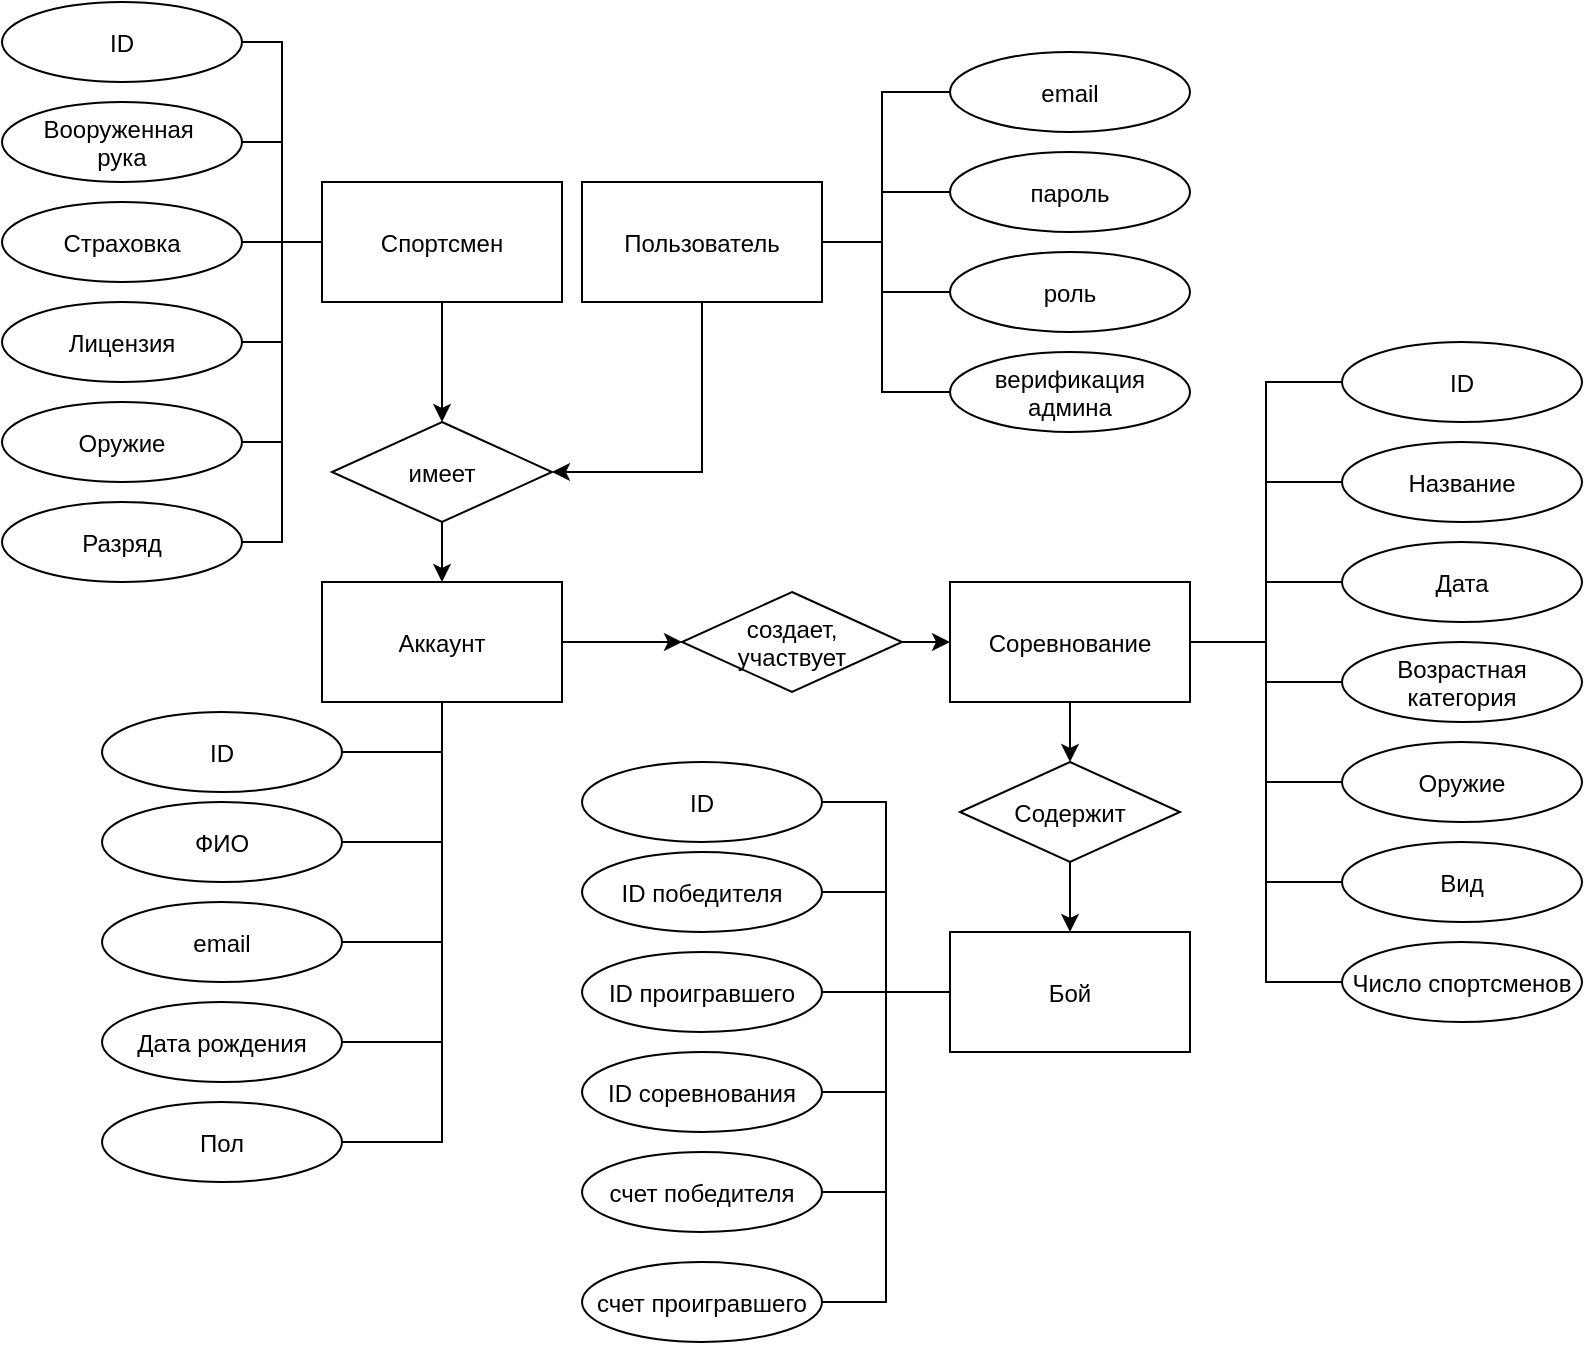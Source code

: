 <mxfile version="20.3.0" type="device"><diagram id="vmsL5vfvlkLlJHCo-pW0" name="Страница 1"><mxGraphModel dx="868" dy="466" grid="1" gridSize="10" guides="1" tooltips="1" connect="1" arrows="1" fold="1" page="1" pageScale="1" pageWidth="827" pageHeight="1169" math="0" shadow="0"><root><mxCell id="0"/><mxCell id="1" parent="0"/><mxCell id="ef5xdCPkvYlgtN-AOYcE-25" style="edgeStyle=orthogonalEdgeStyle;rounded=0;orthogonalLoop=1;jettySize=auto;exitX=0.5;exitY=1;exitDx=0;exitDy=0;entryX=1;entryY=0.5;entryDx=0;entryDy=0;endArrow=none;endFill=0;" edge="1" parent="1" source="ef5xdCPkvYlgtN-AOYcE-1" target="ef5xdCPkvYlgtN-AOYcE-20"><mxGeometry relative="1" as="geometry"/></mxCell><mxCell id="ef5xdCPkvYlgtN-AOYcE-26" style="edgeStyle=orthogonalEdgeStyle;rounded=0;orthogonalLoop=1;jettySize=auto;exitX=0.5;exitY=1;exitDx=0;exitDy=0;entryX=1;entryY=0.5;entryDx=0;entryDy=0;endArrow=none;endFill=0;" edge="1" parent="1" source="ef5xdCPkvYlgtN-AOYcE-1" target="ef5xdCPkvYlgtN-AOYcE-21"><mxGeometry relative="1" as="geometry"/></mxCell><mxCell id="ef5xdCPkvYlgtN-AOYcE-27" style="edgeStyle=orthogonalEdgeStyle;rounded=0;orthogonalLoop=1;jettySize=auto;exitX=0.5;exitY=1;exitDx=0;exitDy=0;entryX=1;entryY=0.5;entryDx=0;entryDy=0;endArrow=none;endFill=0;" edge="1" parent="1" source="ef5xdCPkvYlgtN-AOYcE-1" target="ef5xdCPkvYlgtN-AOYcE-22"><mxGeometry relative="1" as="geometry"/></mxCell><mxCell id="ef5xdCPkvYlgtN-AOYcE-28" style="edgeStyle=orthogonalEdgeStyle;rounded=0;orthogonalLoop=1;jettySize=auto;exitX=0.5;exitY=1;exitDx=0;exitDy=0;entryX=1;entryY=0.5;entryDx=0;entryDy=0;endArrow=none;endFill=0;" edge="1" parent="1" source="ef5xdCPkvYlgtN-AOYcE-1" target="ef5xdCPkvYlgtN-AOYcE-23"><mxGeometry relative="1" as="geometry"/></mxCell><mxCell id="ef5xdCPkvYlgtN-AOYcE-29" style="edgeStyle=orthogonalEdgeStyle;rounded=0;orthogonalLoop=1;jettySize=auto;exitX=0.5;exitY=1;exitDx=0;exitDy=0;entryX=1;entryY=0.5;entryDx=0;entryDy=0;endArrow=none;endFill=0;" edge="1" parent="1" source="ef5xdCPkvYlgtN-AOYcE-1" target="ef5xdCPkvYlgtN-AOYcE-24"><mxGeometry relative="1" as="geometry"/></mxCell><mxCell id="ef5xdCPkvYlgtN-AOYcE-62" style="edgeStyle=orthogonalEdgeStyle;rounded=0;orthogonalLoop=1;jettySize=auto;exitX=1;exitY=0.5;exitDx=0;exitDy=0;entryX=0;entryY=0.5;entryDx=0;entryDy=0;endArrow=classic;endFill=1;" edge="1" parent="1" source="ef5xdCPkvYlgtN-AOYcE-1" target="ef5xdCPkvYlgtN-AOYcE-59"><mxGeometry relative="1" as="geometry"/></mxCell><mxCell id="ef5xdCPkvYlgtN-AOYcE-1" value="Аккаунт" style="rounded=0;" vertex="1" parent="1"><mxGeometry x="190" y="440" width="120" height="60" as="geometry"/></mxCell><mxCell id="ef5xdCPkvYlgtN-AOYcE-5" style="edgeStyle=orthogonalEdgeStyle;rounded=0;orthogonalLoop=1;jettySize=auto;exitX=0.5;exitY=1;exitDx=0;exitDy=0;entryX=0.5;entryY=0;entryDx=0;entryDy=0;" edge="1" parent="1" source="ef5xdCPkvYlgtN-AOYcE-2" target="ef5xdCPkvYlgtN-AOYcE-4"><mxGeometry relative="1" as="geometry"/></mxCell><mxCell id="ef5xdCPkvYlgtN-AOYcE-14" style="edgeStyle=orthogonalEdgeStyle;rounded=0;orthogonalLoop=1;jettySize=auto;exitX=0;exitY=0.5;exitDx=0;exitDy=0;entryX=1;entryY=0.5;entryDx=0;entryDy=0;endArrow=none;endFill=0;" edge="1" parent="1" source="ef5xdCPkvYlgtN-AOYcE-2" target="ef5xdCPkvYlgtN-AOYcE-8"><mxGeometry relative="1" as="geometry"/></mxCell><mxCell id="ef5xdCPkvYlgtN-AOYcE-16" style="edgeStyle=orthogonalEdgeStyle;rounded=0;orthogonalLoop=1;jettySize=auto;exitX=0;exitY=0.5;exitDx=0;exitDy=0;endArrow=none;endFill=0;" edge="1" parent="1" source="ef5xdCPkvYlgtN-AOYcE-2" target="ef5xdCPkvYlgtN-AOYcE-10"><mxGeometry relative="1" as="geometry"/></mxCell><mxCell id="ef5xdCPkvYlgtN-AOYcE-17" style="edgeStyle=orthogonalEdgeStyle;rounded=0;orthogonalLoop=1;jettySize=auto;exitX=0;exitY=0.5;exitDx=0;exitDy=0;entryX=1;entryY=0.5;entryDx=0;entryDy=0;endArrow=none;endFill=0;" edge="1" parent="1" source="ef5xdCPkvYlgtN-AOYcE-2" target="ef5xdCPkvYlgtN-AOYcE-11"><mxGeometry relative="1" as="geometry"/></mxCell><mxCell id="ef5xdCPkvYlgtN-AOYcE-18" style="edgeStyle=orthogonalEdgeStyle;rounded=0;orthogonalLoop=1;jettySize=auto;exitX=0;exitY=0.5;exitDx=0;exitDy=0;entryX=1;entryY=0.5;entryDx=0;entryDy=0;endArrow=none;endFill=0;" edge="1" parent="1" source="ef5xdCPkvYlgtN-AOYcE-2" target="ef5xdCPkvYlgtN-AOYcE-12"><mxGeometry relative="1" as="geometry"/></mxCell><mxCell id="ef5xdCPkvYlgtN-AOYcE-19" style="edgeStyle=orthogonalEdgeStyle;rounded=0;orthogonalLoop=1;jettySize=auto;exitX=0;exitY=0.5;exitDx=0;exitDy=0;entryX=1;entryY=0.5;entryDx=0;entryDy=0;endArrow=none;endFill=0;" edge="1" parent="1" source="ef5xdCPkvYlgtN-AOYcE-2" target="ef5xdCPkvYlgtN-AOYcE-13"><mxGeometry relative="1" as="geometry"/></mxCell><mxCell id="ef5xdCPkvYlgtN-AOYcE-2" value="Спортсмен" style="rounded=0;" vertex="1" parent="1"><mxGeometry x="190" y="240" width="120" height="60" as="geometry"/></mxCell><mxCell id="ef5xdCPkvYlgtN-AOYcE-6" style="edgeStyle=orthogonalEdgeStyle;rounded=0;orthogonalLoop=1;jettySize=auto;exitX=0.5;exitY=1;exitDx=0;exitDy=0;entryX=0.5;entryY=0;entryDx=0;entryDy=0;" edge="1" parent="1" source="ef5xdCPkvYlgtN-AOYcE-4" target="ef5xdCPkvYlgtN-AOYcE-1"><mxGeometry relative="1" as="geometry"/></mxCell><mxCell id="ef5xdCPkvYlgtN-AOYcE-4" value="имеет" style="rhombus;" vertex="1" parent="1"><mxGeometry x="195" y="360" width="110" height="50" as="geometry"/></mxCell><mxCell id="ef5xdCPkvYlgtN-AOYcE-8" value="ID" style="ellipse;" vertex="1" parent="1"><mxGeometry x="30" y="150" width="120" height="40" as="geometry"/></mxCell><mxCell id="ef5xdCPkvYlgtN-AOYcE-9" value="Вооруженная &#10;рука" style="ellipse;" vertex="1" parent="1"><mxGeometry x="30" y="200" width="120" height="40" as="geometry"/></mxCell><mxCell id="ef5xdCPkvYlgtN-AOYcE-10" value="Страховка" style="ellipse;" vertex="1" parent="1"><mxGeometry x="30" y="250" width="120" height="40" as="geometry"/></mxCell><mxCell id="ef5xdCPkvYlgtN-AOYcE-11" value="Лицензия" style="ellipse;" vertex="1" parent="1"><mxGeometry x="30" y="300" width="120" height="40" as="geometry"/></mxCell><mxCell id="ef5xdCPkvYlgtN-AOYcE-12" value="Оружие" style="ellipse;" vertex="1" parent="1"><mxGeometry x="30" y="350" width="120" height="40" as="geometry"/></mxCell><mxCell id="ef5xdCPkvYlgtN-AOYcE-13" value="Разряд" style="ellipse;" vertex="1" parent="1"><mxGeometry x="30" y="400" width="120" height="40" as="geometry"/></mxCell><mxCell id="ef5xdCPkvYlgtN-AOYcE-15" style="edgeStyle=orthogonalEdgeStyle;rounded=0;orthogonalLoop=1;jettySize=auto;exitX=0;exitY=0.5;exitDx=0;exitDy=0;entryX=1;entryY=0.5;entryDx=0;entryDy=0;endArrow=none;endFill=0;" edge="1" parent="1" source="ef5xdCPkvYlgtN-AOYcE-2" target="ef5xdCPkvYlgtN-AOYcE-9"><mxGeometry relative="1" as="geometry"><mxPoint x="200" y="280" as="sourcePoint"/><mxPoint x="160" y="130" as="targetPoint"/></mxGeometry></mxCell><mxCell id="ef5xdCPkvYlgtN-AOYcE-20" value="ID" style="ellipse;" vertex="1" parent="1"><mxGeometry x="80" y="505" width="120" height="40" as="geometry"/></mxCell><mxCell id="ef5xdCPkvYlgtN-AOYcE-21" value="ФИО" style="ellipse;" vertex="1" parent="1"><mxGeometry x="80" y="550" width="120" height="40" as="geometry"/></mxCell><mxCell id="ef5xdCPkvYlgtN-AOYcE-22" value="email" style="ellipse;" vertex="1" parent="1"><mxGeometry x="80" y="600" width="120" height="40" as="geometry"/></mxCell><mxCell id="ef5xdCPkvYlgtN-AOYcE-23" value="Дата рождения" style="ellipse;" vertex="1" parent="1"><mxGeometry x="80" y="650" width="120" height="40" as="geometry"/></mxCell><mxCell id="ef5xdCPkvYlgtN-AOYcE-24" value="Пол" style="ellipse;" vertex="1" parent="1"><mxGeometry x="80" y="700" width="120" height="40" as="geometry"/></mxCell><mxCell id="ef5xdCPkvYlgtN-AOYcE-37" style="edgeStyle=orthogonalEdgeStyle;rounded=0;orthogonalLoop=1;jettySize=auto;exitX=1;exitY=0.5;exitDx=0;exitDy=0;entryX=0;entryY=0.5;entryDx=0;entryDy=0;endArrow=none;endFill=0;" edge="1" parent="1" target="ef5xdCPkvYlgtN-AOYcE-35"><mxGeometry relative="1" as="geometry"><mxPoint x="414" y="270" as="sourcePoint"/><Array as="points"><mxPoint x="470" y="270"/><mxPoint x="470" y="245"/></Array></mxGeometry></mxCell><mxCell id="ef5xdCPkvYlgtN-AOYcE-38" style="edgeStyle=orthogonalEdgeStyle;rounded=0;orthogonalLoop=1;jettySize=auto;exitX=1;exitY=0.5;exitDx=0;exitDy=0;entryX=0;entryY=0.5;entryDx=0;entryDy=0;endArrow=none;endFill=0;" edge="1" parent="1" target="ef5xdCPkvYlgtN-AOYcE-34"><mxGeometry relative="1" as="geometry"><mxPoint x="414" y="270" as="sourcePoint"/><Array as="points"><mxPoint x="470" y="270"/><mxPoint x="470" y="195"/></Array></mxGeometry></mxCell><mxCell id="ef5xdCPkvYlgtN-AOYcE-39" style="edgeStyle=orthogonalEdgeStyle;rounded=0;orthogonalLoop=1;jettySize=auto;exitX=1;exitY=0.5;exitDx=0;exitDy=0;entryX=0;entryY=0.5;entryDx=0;entryDy=0;endArrow=none;endFill=0;" edge="1" parent="1" target="ef5xdCPkvYlgtN-AOYcE-36"><mxGeometry relative="1" as="geometry"><mxPoint x="414" y="270" as="sourcePoint"/><Array as="points"><mxPoint x="470" y="270"/><mxPoint x="470" y="295"/></Array></mxGeometry></mxCell><mxCell id="ef5xdCPkvYlgtN-AOYcE-61" style="edgeStyle=orthogonalEdgeStyle;rounded=0;orthogonalLoop=1;jettySize=auto;exitX=1;exitY=0.5;exitDx=0;exitDy=0;entryX=0;entryY=0.5;entryDx=0;entryDy=0;endArrow=none;endFill=0;" edge="1" parent="1" source="ef5xdCPkvYlgtN-AOYcE-33" target="ef5xdCPkvYlgtN-AOYcE-41"><mxGeometry relative="1" as="geometry"><Array as="points"><mxPoint x="470" y="270"/><mxPoint x="470" y="345"/></Array></mxGeometry></mxCell><mxCell id="ef5xdCPkvYlgtN-AOYcE-81" style="edgeStyle=orthogonalEdgeStyle;rounded=0;orthogonalLoop=1;jettySize=auto;exitX=0.5;exitY=1;exitDx=0;exitDy=0;entryX=1;entryY=0.5;entryDx=0;entryDy=0;endArrow=classic;endFill=1;" edge="1" parent="1" source="ef5xdCPkvYlgtN-AOYcE-33" target="ef5xdCPkvYlgtN-AOYcE-4"><mxGeometry relative="1" as="geometry"/></mxCell><mxCell id="ef5xdCPkvYlgtN-AOYcE-33" value="Пользователь" style="rounded=0;" vertex="1" parent="1"><mxGeometry x="320" y="240" width="120" height="60" as="geometry"/></mxCell><mxCell id="ef5xdCPkvYlgtN-AOYcE-34" value="email" style="ellipse;" vertex="1" parent="1"><mxGeometry x="504" y="175" width="120" height="40" as="geometry"/></mxCell><mxCell id="ef5xdCPkvYlgtN-AOYcE-35" value="пароль" style="ellipse;" vertex="1" parent="1"><mxGeometry x="504" y="225" width="120" height="40" as="geometry"/></mxCell><mxCell id="ef5xdCPkvYlgtN-AOYcE-36" value="роль" style="ellipse;" vertex="1" parent="1"><mxGeometry x="504" y="275" width="120" height="40" as="geometry"/></mxCell><mxCell id="ef5xdCPkvYlgtN-AOYcE-41" value="верификация&#10;админа" style="ellipse;" vertex="1" parent="1"><mxGeometry x="504" y="325" width="120" height="40" as="geometry"/></mxCell><mxCell id="ef5xdCPkvYlgtN-AOYcE-51" style="edgeStyle=orthogonalEdgeStyle;rounded=0;orthogonalLoop=1;jettySize=auto;exitX=1;exitY=0.5;exitDx=0;exitDy=0;entryX=0;entryY=0.5;entryDx=0;entryDy=0;endArrow=none;endFill=0;" edge="1" parent="1" source="ef5xdCPkvYlgtN-AOYcE-43" target="ef5xdCPkvYlgtN-AOYcE-44"><mxGeometry relative="1" as="geometry"/></mxCell><mxCell id="ef5xdCPkvYlgtN-AOYcE-52" style="edgeStyle=orthogonalEdgeStyle;rounded=0;orthogonalLoop=1;jettySize=auto;exitX=1;exitY=0.5;exitDx=0;exitDy=0;entryX=0;entryY=0.5;entryDx=0;entryDy=0;endArrow=none;endFill=0;" edge="1" parent="1" source="ef5xdCPkvYlgtN-AOYcE-43" target="ef5xdCPkvYlgtN-AOYcE-45"><mxGeometry relative="1" as="geometry"/></mxCell><mxCell id="ef5xdCPkvYlgtN-AOYcE-53" style="edgeStyle=orthogonalEdgeStyle;rounded=0;orthogonalLoop=1;jettySize=auto;exitX=1;exitY=0.5;exitDx=0;exitDy=0;entryX=0;entryY=0.5;entryDx=0;entryDy=0;endArrow=none;endFill=0;" edge="1" parent="1" source="ef5xdCPkvYlgtN-AOYcE-43" target="ef5xdCPkvYlgtN-AOYcE-46"><mxGeometry relative="1" as="geometry"/></mxCell><mxCell id="ef5xdCPkvYlgtN-AOYcE-54" style="edgeStyle=orthogonalEdgeStyle;rounded=0;orthogonalLoop=1;jettySize=auto;exitX=1;exitY=0.5;exitDx=0;exitDy=0;entryX=0;entryY=0.5;entryDx=0;entryDy=0;endArrow=none;endFill=0;" edge="1" parent="1" source="ef5xdCPkvYlgtN-AOYcE-43" target="ef5xdCPkvYlgtN-AOYcE-47"><mxGeometry relative="1" as="geometry"/></mxCell><mxCell id="ef5xdCPkvYlgtN-AOYcE-55" style="edgeStyle=orthogonalEdgeStyle;rounded=0;orthogonalLoop=1;jettySize=auto;exitX=1;exitY=0.5;exitDx=0;exitDy=0;entryX=0;entryY=0.5;entryDx=0;entryDy=0;endArrow=none;endFill=0;" edge="1" parent="1" source="ef5xdCPkvYlgtN-AOYcE-43" target="ef5xdCPkvYlgtN-AOYcE-48"><mxGeometry relative="1" as="geometry"/></mxCell><mxCell id="ef5xdCPkvYlgtN-AOYcE-56" style="edgeStyle=orthogonalEdgeStyle;rounded=0;orthogonalLoop=1;jettySize=auto;exitX=1;exitY=0.5;exitDx=0;exitDy=0;entryX=0;entryY=0.5;entryDx=0;entryDy=0;endArrow=none;endFill=0;" edge="1" parent="1" source="ef5xdCPkvYlgtN-AOYcE-43" target="ef5xdCPkvYlgtN-AOYcE-49"><mxGeometry relative="1" as="geometry"/></mxCell><mxCell id="ef5xdCPkvYlgtN-AOYcE-57" style="edgeStyle=orthogonalEdgeStyle;rounded=0;orthogonalLoop=1;jettySize=auto;exitX=1;exitY=0.5;exitDx=0;exitDy=0;entryX=0;entryY=0.5;entryDx=0;entryDy=0;endArrow=none;endFill=0;" edge="1" parent="1" source="ef5xdCPkvYlgtN-AOYcE-43" target="ef5xdCPkvYlgtN-AOYcE-50"><mxGeometry relative="1" as="geometry"/></mxCell><mxCell id="ef5xdCPkvYlgtN-AOYcE-79" style="edgeStyle=orthogonalEdgeStyle;rounded=0;orthogonalLoop=1;jettySize=auto;exitX=0.5;exitY=1;exitDx=0;exitDy=0;entryX=0.5;entryY=0;entryDx=0;entryDy=0;endArrow=classic;endFill=1;" edge="1" parent="1" source="ef5xdCPkvYlgtN-AOYcE-43" target="ef5xdCPkvYlgtN-AOYcE-64"><mxGeometry relative="1" as="geometry"/></mxCell><mxCell id="ef5xdCPkvYlgtN-AOYcE-43" value="Соревнование" style="rounded=0;" vertex="1" parent="1"><mxGeometry x="504" y="440" width="120" height="60" as="geometry"/></mxCell><mxCell id="ef5xdCPkvYlgtN-AOYcE-44" value="ID" style="ellipse;" vertex="1" parent="1"><mxGeometry x="700" y="320" width="120" height="40" as="geometry"/></mxCell><mxCell id="ef5xdCPkvYlgtN-AOYcE-45" value="Название" style="ellipse;" vertex="1" parent="1"><mxGeometry x="700" y="370" width="120" height="40" as="geometry"/></mxCell><mxCell id="ef5xdCPkvYlgtN-AOYcE-46" value="Дата" style="ellipse;" vertex="1" parent="1"><mxGeometry x="700" y="420" width="120" height="40" as="geometry"/></mxCell><mxCell id="ef5xdCPkvYlgtN-AOYcE-47" value="Возрастная&#10;категория" style="ellipse;" vertex="1" parent="1"><mxGeometry x="700" y="470" width="120" height="40" as="geometry"/></mxCell><mxCell id="ef5xdCPkvYlgtN-AOYcE-48" value="Оружие" style="ellipse;" vertex="1" parent="1"><mxGeometry x="700" y="520" width="120" height="40" as="geometry"/></mxCell><mxCell id="ef5xdCPkvYlgtN-AOYcE-49" value="Вид" style="ellipse;" vertex="1" parent="1"><mxGeometry x="700" y="570" width="120" height="40" as="geometry"/></mxCell><mxCell id="ef5xdCPkvYlgtN-AOYcE-50" value="Число спортсменов" style="ellipse;" vertex="1" parent="1"><mxGeometry x="700" y="620" width="120" height="40" as="geometry"/></mxCell><mxCell id="ef5xdCPkvYlgtN-AOYcE-63" style="edgeStyle=orthogonalEdgeStyle;rounded=0;orthogonalLoop=1;jettySize=auto;exitX=1;exitY=0.5;exitDx=0;exitDy=0;entryX=0;entryY=0.5;entryDx=0;entryDy=0;endArrow=classic;endFill=1;" edge="1" parent="1" source="ef5xdCPkvYlgtN-AOYcE-59" target="ef5xdCPkvYlgtN-AOYcE-43"><mxGeometry relative="1" as="geometry"/></mxCell><mxCell id="ef5xdCPkvYlgtN-AOYcE-59" value="создает,&#10;участвует" style="rhombus;" vertex="1" parent="1"><mxGeometry x="370" y="445" width="110" height="50" as="geometry"/></mxCell><mxCell id="ef5xdCPkvYlgtN-AOYcE-80" style="edgeStyle=orthogonalEdgeStyle;rounded=0;orthogonalLoop=1;jettySize=auto;exitX=0.5;exitY=1;exitDx=0;exitDy=0;entryX=0.5;entryY=0;entryDx=0;entryDy=0;endArrow=classic;endFill=1;" edge="1" parent="1" source="ef5xdCPkvYlgtN-AOYcE-64" target="ef5xdCPkvYlgtN-AOYcE-65"><mxGeometry relative="1" as="geometry"/></mxCell><mxCell id="ef5xdCPkvYlgtN-AOYcE-64" value="Содержит" style="rhombus;" vertex="1" parent="1"><mxGeometry x="509" y="530" width="110" height="50" as="geometry"/></mxCell><mxCell id="ef5xdCPkvYlgtN-AOYcE-65" value="Бой" style="rounded=0;" vertex="1" parent="1"><mxGeometry x="504" y="615" width="120" height="60" as="geometry"/></mxCell><mxCell id="ef5xdCPkvYlgtN-AOYcE-72" style="edgeStyle=orthogonalEdgeStyle;rounded=0;orthogonalLoop=1;jettySize=auto;exitX=1;exitY=0.5;exitDx=0;exitDy=0;entryX=0;entryY=0.5;entryDx=0;entryDy=0;endArrow=none;endFill=0;" edge="1" parent="1" source="ef5xdCPkvYlgtN-AOYcE-66" target="ef5xdCPkvYlgtN-AOYcE-65"><mxGeometry relative="1" as="geometry"/></mxCell><mxCell id="ef5xdCPkvYlgtN-AOYcE-66" value="ID" style="ellipse;" vertex="1" parent="1"><mxGeometry x="320" y="530" width="120" height="40" as="geometry"/></mxCell><mxCell id="ef5xdCPkvYlgtN-AOYcE-73" style="edgeStyle=orthogonalEdgeStyle;rounded=0;orthogonalLoop=1;jettySize=auto;exitX=1;exitY=0.5;exitDx=0;exitDy=0;entryX=0;entryY=0.5;entryDx=0;entryDy=0;endArrow=none;endFill=0;" edge="1" parent="1" source="ef5xdCPkvYlgtN-AOYcE-67" target="ef5xdCPkvYlgtN-AOYcE-65"><mxGeometry relative="1" as="geometry"/></mxCell><mxCell id="ef5xdCPkvYlgtN-AOYcE-67" value="ID победителя" style="ellipse;" vertex="1" parent="1"><mxGeometry x="320" y="575" width="120" height="40" as="geometry"/></mxCell><mxCell id="ef5xdCPkvYlgtN-AOYcE-74" style="edgeStyle=orthogonalEdgeStyle;rounded=0;orthogonalLoop=1;jettySize=auto;exitX=1;exitY=0.5;exitDx=0;exitDy=0;entryX=0;entryY=0.5;entryDx=0;entryDy=0;endArrow=none;endFill=0;" edge="1" parent="1" source="ef5xdCPkvYlgtN-AOYcE-68" target="ef5xdCPkvYlgtN-AOYcE-65"><mxGeometry relative="1" as="geometry"/></mxCell><mxCell id="ef5xdCPkvYlgtN-AOYcE-68" value="ID проигравшего" style="ellipse;" vertex="1" parent="1"><mxGeometry x="320" y="625" width="120" height="40" as="geometry"/></mxCell><mxCell id="ef5xdCPkvYlgtN-AOYcE-76" style="edgeStyle=orthogonalEdgeStyle;rounded=0;orthogonalLoop=1;jettySize=auto;exitX=1;exitY=0.5;exitDx=0;exitDy=0;entryX=0;entryY=0.5;entryDx=0;entryDy=0;endArrow=none;endFill=0;" edge="1" parent="1" source="ef5xdCPkvYlgtN-AOYcE-69" target="ef5xdCPkvYlgtN-AOYcE-65"><mxGeometry relative="1" as="geometry"/></mxCell><mxCell id="ef5xdCPkvYlgtN-AOYcE-69" value="ID соревнования" style="ellipse;" vertex="1" parent="1"><mxGeometry x="320" y="675" width="120" height="40" as="geometry"/></mxCell><mxCell id="ef5xdCPkvYlgtN-AOYcE-77" style="edgeStyle=orthogonalEdgeStyle;rounded=0;orthogonalLoop=1;jettySize=auto;exitX=1;exitY=0.5;exitDx=0;exitDy=0;entryX=0;entryY=0.5;entryDx=0;entryDy=0;endArrow=none;endFill=0;" edge="1" parent="1" source="ef5xdCPkvYlgtN-AOYcE-70" target="ef5xdCPkvYlgtN-AOYcE-65"><mxGeometry relative="1" as="geometry"/></mxCell><mxCell id="ef5xdCPkvYlgtN-AOYcE-70" value="счет победителя" style="ellipse;" vertex="1" parent="1"><mxGeometry x="320" y="725" width="120" height="40" as="geometry"/></mxCell><mxCell id="ef5xdCPkvYlgtN-AOYcE-78" style="edgeStyle=orthogonalEdgeStyle;rounded=0;orthogonalLoop=1;jettySize=auto;exitX=1;exitY=0.5;exitDx=0;exitDy=0;entryX=0;entryY=0.5;entryDx=0;entryDy=0;endArrow=none;endFill=0;" edge="1" parent="1" source="ef5xdCPkvYlgtN-AOYcE-71" target="ef5xdCPkvYlgtN-AOYcE-65"><mxGeometry relative="1" as="geometry"/></mxCell><mxCell id="ef5xdCPkvYlgtN-AOYcE-71" value="счет проигравшего" style="ellipse;" vertex="1" parent="1"><mxGeometry x="320" y="780" width="120" height="40" as="geometry"/></mxCell></root></mxGraphModel></diagram></mxfile>